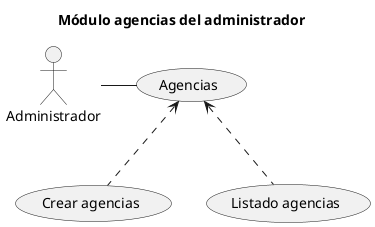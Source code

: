 @startuml
title Módulo agencias del administrador

actor Administrador as Admin

(Agencias) as (age)

(Crear agencias) as (cag)
(Listado agencias) as (ag)

'Primer nivel

Admin - (age)
(age)<.-(cag)
(age)<.-(ag)



@enduml